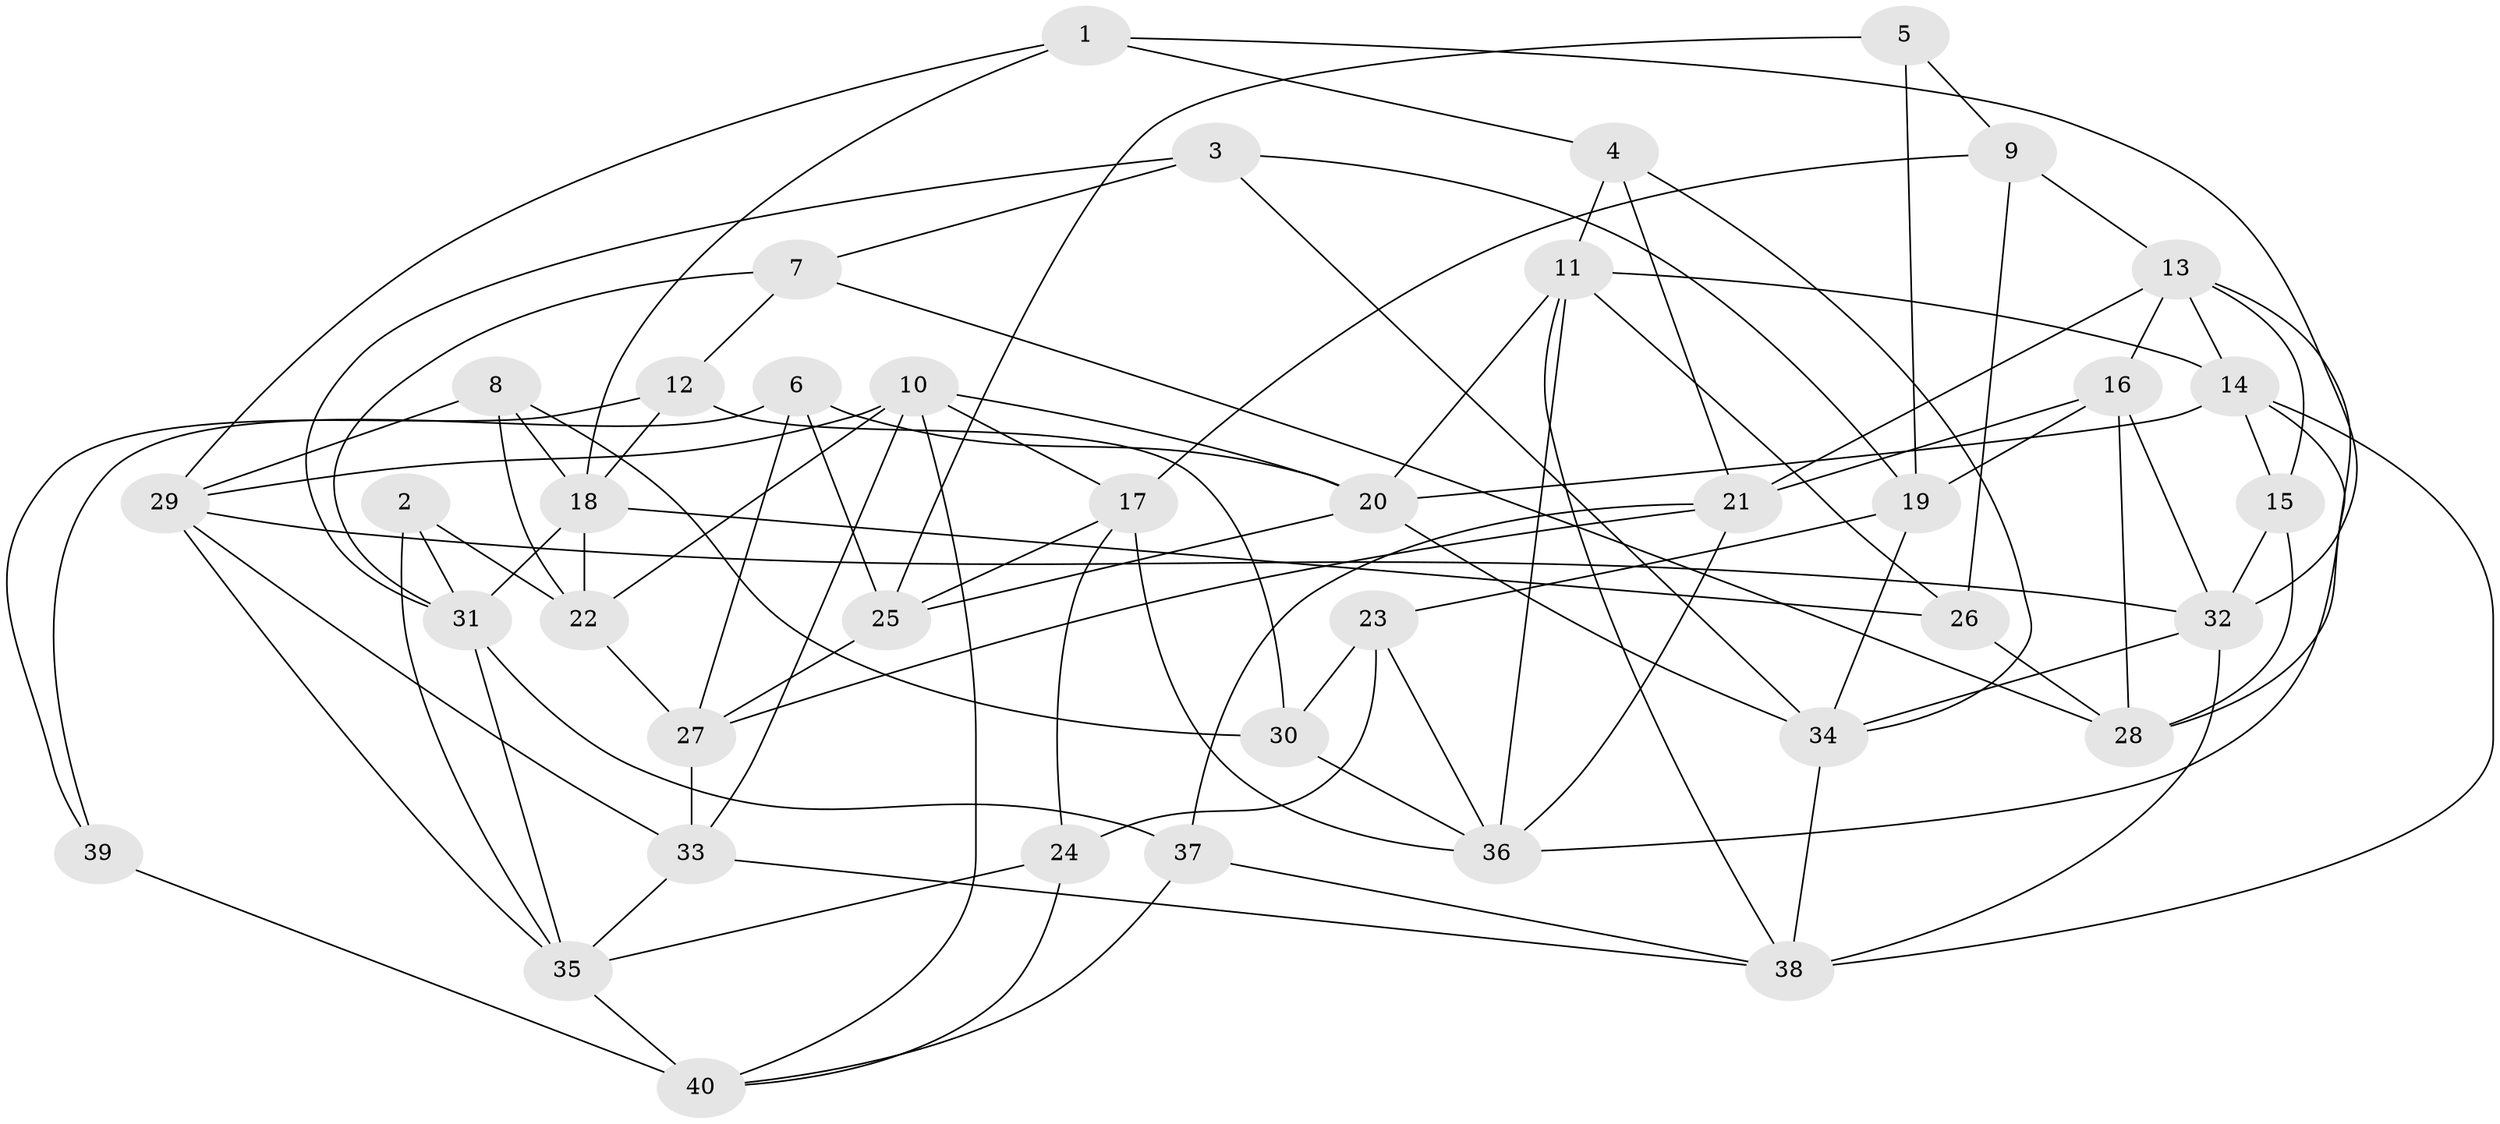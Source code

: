 // original degree distribution, {4: 1.0}
// Generated by graph-tools (version 1.1) at 2025/38/03/04/25 23:38:19]
// undirected, 40 vertices, 97 edges
graph export_dot {
  node [color=gray90,style=filled];
  1;
  2;
  3;
  4;
  5;
  6;
  7;
  8;
  9;
  10;
  11;
  12;
  13;
  14;
  15;
  16;
  17;
  18;
  19;
  20;
  21;
  22;
  23;
  24;
  25;
  26;
  27;
  28;
  29;
  30;
  31;
  32;
  33;
  34;
  35;
  36;
  37;
  38;
  39;
  40;
  1 -- 4 [weight=1.0];
  1 -- 18 [weight=1.0];
  1 -- 29 [weight=1.0];
  1 -- 32 [weight=1.0];
  2 -- 22 [weight=2.0];
  2 -- 31 [weight=1.0];
  2 -- 35 [weight=1.0];
  3 -- 7 [weight=1.0];
  3 -- 19 [weight=1.0];
  3 -- 31 [weight=1.0];
  3 -- 34 [weight=1.0];
  4 -- 11 [weight=1.0];
  4 -- 21 [weight=1.0];
  4 -- 34 [weight=1.0];
  5 -- 9 [weight=1.0];
  5 -- 19 [weight=2.0];
  5 -- 25 [weight=1.0];
  6 -- 20 [weight=1.0];
  6 -- 25 [weight=1.0];
  6 -- 27 [weight=1.0];
  6 -- 39 [weight=1.0];
  7 -- 12 [weight=1.0];
  7 -- 28 [weight=1.0];
  7 -- 31 [weight=1.0];
  8 -- 18 [weight=1.0];
  8 -- 22 [weight=1.0];
  8 -- 29 [weight=1.0];
  8 -- 30 [weight=1.0];
  9 -- 13 [weight=1.0];
  9 -- 17 [weight=1.0];
  9 -- 26 [weight=1.0];
  10 -- 17 [weight=1.0];
  10 -- 20 [weight=1.0];
  10 -- 22 [weight=1.0];
  10 -- 29 [weight=1.0];
  10 -- 33 [weight=1.0];
  10 -- 40 [weight=1.0];
  11 -- 14 [weight=1.0];
  11 -- 20 [weight=1.0];
  11 -- 26 [weight=1.0];
  11 -- 36 [weight=1.0];
  11 -- 38 [weight=1.0];
  12 -- 18 [weight=1.0];
  12 -- 30 [weight=3.0];
  12 -- 39 [weight=1.0];
  13 -- 14 [weight=1.0];
  13 -- 15 [weight=1.0];
  13 -- 16 [weight=1.0];
  13 -- 21 [weight=1.0];
  13 -- 28 [weight=1.0];
  14 -- 15 [weight=1.0];
  14 -- 20 [weight=1.0];
  14 -- 36 [weight=1.0];
  14 -- 38 [weight=1.0];
  15 -- 28 [weight=1.0];
  15 -- 32 [weight=1.0];
  16 -- 19 [weight=1.0];
  16 -- 21 [weight=1.0];
  16 -- 28 [weight=2.0];
  16 -- 32 [weight=1.0];
  17 -- 24 [weight=1.0];
  17 -- 25 [weight=2.0];
  17 -- 36 [weight=1.0];
  18 -- 22 [weight=1.0];
  18 -- 26 [weight=1.0];
  18 -- 31 [weight=1.0];
  19 -- 23 [weight=1.0];
  19 -- 34 [weight=1.0];
  20 -- 25 [weight=1.0];
  20 -- 34 [weight=1.0];
  21 -- 27 [weight=1.0];
  21 -- 36 [weight=1.0];
  21 -- 37 [weight=1.0];
  22 -- 27 [weight=1.0];
  23 -- 24 [weight=1.0];
  23 -- 30 [weight=1.0];
  23 -- 36 [weight=1.0];
  24 -- 35 [weight=1.0];
  24 -- 40 [weight=1.0];
  25 -- 27 [weight=1.0];
  26 -- 28 [weight=1.0];
  27 -- 33 [weight=2.0];
  29 -- 32 [weight=1.0];
  29 -- 33 [weight=1.0];
  29 -- 35 [weight=1.0];
  30 -- 36 [weight=1.0];
  31 -- 35 [weight=1.0];
  31 -- 37 [weight=1.0];
  32 -- 34 [weight=1.0];
  32 -- 38 [weight=1.0];
  33 -- 35 [weight=1.0];
  33 -- 38 [weight=1.0];
  34 -- 38 [weight=1.0];
  35 -- 40 [weight=1.0];
  37 -- 38 [weight=1.0];
  37 -- 40 [weight=1.0];
  39 -- 40 [weight=2.0];
}
